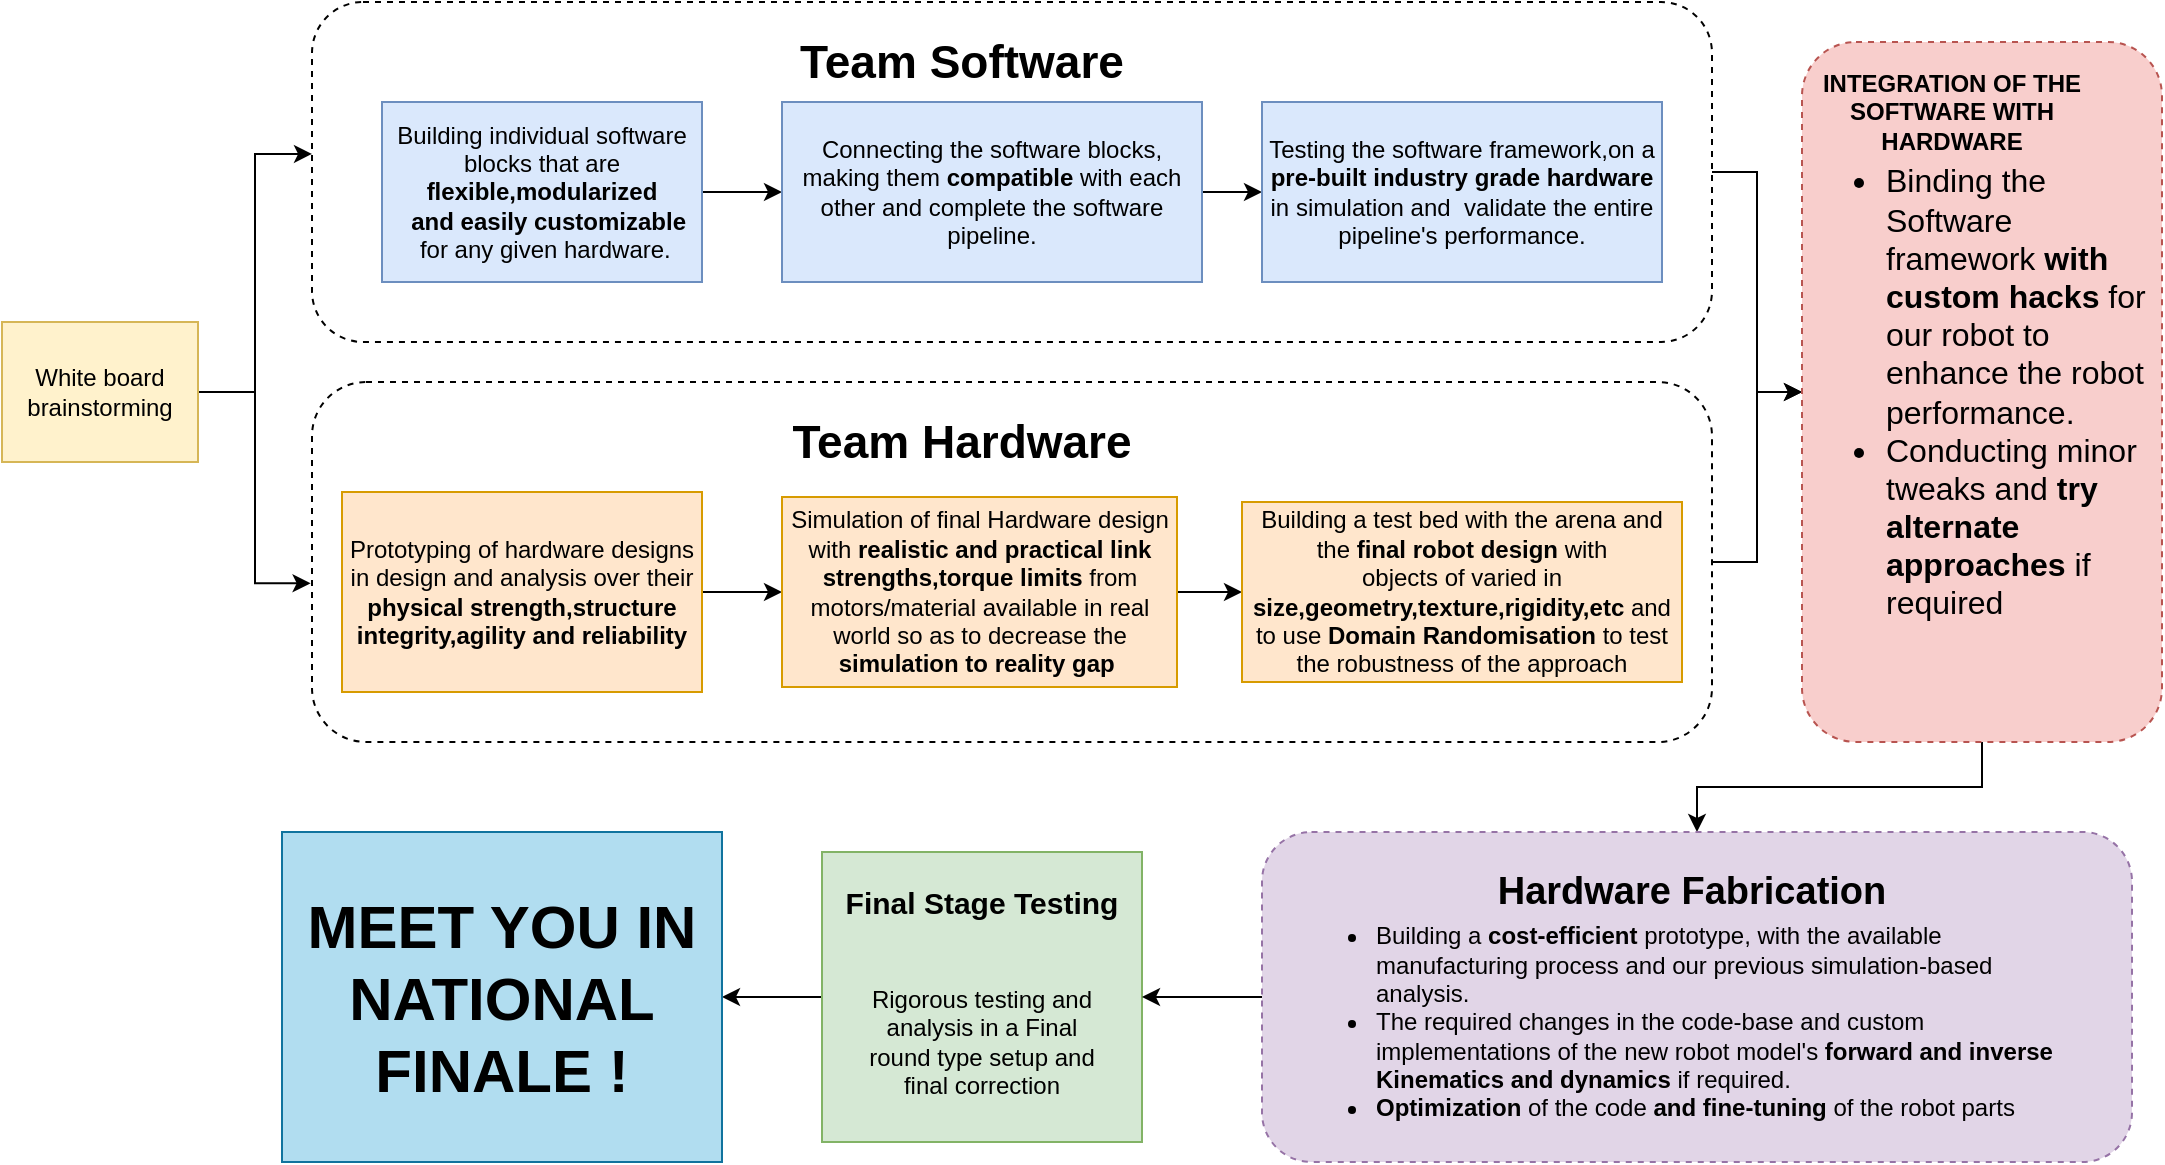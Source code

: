 <mxfile version="13.4.0" type="device"><diagram id="yeknmiMFz1ftUK5OzIbN" name="Page-1"><mxGraphModel dx="1355" dy="697" grid="1" gridSize="10" guides="1" tooltips="1" connect="1" arrows="1" fold="1" page="1" pageScale="1" pageWidth="1169" pageHeight="827" math="0" shadow="0"><root><mxCell id="0"/><mxCell id="1" parent="0"/><mxCell id="-9_1MIxF7ZeCqHkBmPlX-16" style="edgeStyle=orthogonalEdgeStyle;rounded=0;orthogonalLoop=1;jettySize=auto;html=1;entryX=0;entryY=0.447;entryDx=0;entryDy=0;entryPerimeter=0;" edge="1" parent="1" source="-9_1MIxF7ZeCqHkBmPlX-2" target="-9_1MIxF7ZeCqHkBmPlX-12"><mxGeometry relative="1" as="geometry"/></mxCell><mxCell id="-9_1MIxF7ZeCqHkBmPlX-17" style="edgeStyle=orthogonalEdgeStyle;rounded=0;orthogonalLoop=1;jettySize=auto;html=1;exitX=1;exitY=0.5;exitDx=0;exitDy=0;entryX=-0.001;entryY=0.559;entryDx=0;entryDy=0;entryPerimeter=0;" edge="1" parent="1" source="-9_1MIxF7ZeCqHkBmPlX-2" target="-9_1MIxF7ZeCqHkBmPlX-10"><mxGeometry relative="1" as="geometry"/></mxCell><mxCell id="-9_1MIxF7ZeCqHkBmPlX-2" value="White board brainstorming" style="rounded=0;whiteSpace=wrap;html=1;fillColor=#fff2cc;strokeColor=#d6b656;" vertex="1" parent="1"><mxGeometry x="80" y="180" width="98" height="70" as="geometry"/></mxCell><mxCell id="-9_1MIxF7ZeCqHkBmPlX-49" style="edgeStyle=orthogonalEdgeStyle;rounded=0;orthogonalLoop=1;jettySize=auto;html=1;entryX=0;entryY=0.5;entryDx=0;entryDy=0;" edge="1" parent="1" source="-9_1MIxF7ZeCqHkBmPlX-3" target="-9_1MIxF7ZeCqHkBmPlX-6"><mxGeometry relative="1" as="geometry"/></mxCell><mxCell id="-9_1MIxF7ZeCqHkBmPlX-3" value="Prototyping of hardware designs in design and analysis over their &lt;b&gt;physical strength,structure integrity,agility and reliability&lt;/b&gt;" style="rounded=0;whiteSpace=wrap;html=1;fillColor=#ffe6cc;strokeColor=#d79b00;" vertex="1" parent="1"><mxGeometry x="250" y="265" width="180" height="100" as="geometry"/></mxCell><mxCell id="-9_1MIxF7ZeCqHkBmPlX-45" style="edgeStyle=orthogonalEdgeStyle;rounded=0;orthogonalLoop=1;jettySize=auto;html=1;" edge="1" parent="1" source="-9_1MIxF7ZeCqHkBmPlX-4" target="-9_1MIxF7ZeCqHkBmPlX-5"><mxGeometry relative="1" as="geometry"/></mxCell><mxCell id="-9_1MIxF7ZeCqHkBmPlX-4" value="&lt;div&gt;&lt;span&gt;Building individual software blocks that are &lt;/span&gt;&lt;b&gt;flexible,modularized&lt;/b&gt;&lt;/div&gt;&lt;font style=&quot;font-size: 12px&quot;&gt;&lt;div&gt;&lt;b&gt;&amp;nbsp; and easily customizable&lt;/b&gt;&lt;/div&gt;&lt;b&gt;&amp;nbsp;&lt;/b&gt;for any given hardware.&lt;/font&gt;" style="rounded=0;whiteSpace=wrap;html=1;fillColor=#dae8fc;strokeColor=#6c8ebf;align=center;" vertex="1" parent="1"><mxGeometry x="270" y="70" width="160" height="90" as="geometry"/></mxCell><mxCell id="-9_1MIxF7ZeCqHkBmPlX-46" style="edgeStyle=orthogonalEdgeStyle;rounded=0;orthogonalLoop=1;jettySize=auto;html=1;" edge="1" parent="1" source="-9_1MIxF7ZeCqHkBmPlX-5" target="-9_1MIxF7ZeCqHkBmPlX-8"><mxGeometry relative="1" as="geometry"/></mxCell><mxCell id="-9_1MIxF7ZeCqHkBmPlX-5" value="Connecting the software blocks, making them &lt;b&gt;compatible &lt;/b&gt;with each other and complete the software pipeline." style="rounded=0;whiteSpace=wrap;html=1;fillColor=#dae8fc;strokeColor=#6c8ebf;" vertex="1" parent="1"><mxGeometry x="470" y="70" width="210" height="90" as="geometry"/></mxCell><mxCell id="-9_1MIxF7ZeCqHkBmPlX-50" style="edgeStyle=orthogonalEdgeStyle;rounded=0;orthogonalLoop=1;jettySize=auto;html=1;" edge="1" parent="1" source="-9_1MIxF7ZeCqHkBmPlX-6" target="-9_1MIxF7ZeCqHkBmPlX-9"><mxGeometry relative="1" as="geometry"/></mxCell><mxCell id="-9_1MIxF7ZeCqHkBmPlX-6" value="Simulation of final Hardware design with &lt;b&gt;realistic and practical link strengths,torque limits &lt;/b&gt;from motors/material available in real world so as to decrease the &lt;b&gt;simulation to reality gap&amp;nbsp;&lt;/b&gt;" style="rounded=0;whiteSpace=wrap;html=1;fillColor=#ffe6cc;strokeColor=#d79b00;" vertex="1" parent="1"><mxGeometry x="470" y="267.5" width="197.5" height="95" as="geometry"/></mxCell><mxCell id="-9_1MIxF7ZeCqHkBmPlX-8" value="Testing the software framework,on a &lt;b&gt;pre-built industry grade hardware&lt;/b&gt; in simulation and&amp;nbsp; validate the entire pipeline's performance." style="rounded=0;whiteSpace=wrap;html=1;fillColor=#dae8fc;strokeColor=#6c8ebf;" vertex="1" parent="1"><mxGeometry x="710" y="70" width="200" height="90" as="geometry"/></mxCell><mxCell id="-9_1MIxF7ZeCqHkBmPlX-9" value="Building a test bed with the arena and the &lt;b&gt;final robot design&lt;/b&gt; with &lt;br&gt;objects of varied in &lt;b&gt;size,geometry,texture,rigidity,etc&lt;/b&gt; and to use &lt;b&gt;Domain Randomisation&lt;/b&gt; to test the robustness of the approach" style="rounded=0;whiteSpace=wrap;html=1;fillColor=#ffe6cc;strokeColor=#d79b00;" vertex="1" parent="1"><mxGeometry x="700" y="270" width="220" height="90" as="geometry"/></mxCell><mxCell id="-9_1MIxF7ZeCqHkBmPlX-22" style="edgeStyle=orthogonalEdgeStyle;rounded=0;orthogonalLoop=1;jettySize=auto;html=1;exitX=1;exitY=0.5;exitDx=0;exitDy=0;entryX=0;entryY=0.5;entryDx=0;entryDy=0;" edge="1" parent="1" source="-9_1MIxF7ZeCqHkBmPlX-10" target="-9_1MIxF7ZeCqHkBmPlX-19"><mxGeometry relative="1" as="geometry"/></mxCell><mxCell id="-9_1MIxF7ZeCqHkBmPlX-10" value="" style="rounded=1;whiteSpace=wrap;html=1;dashed=1;fillColor=none;" vertex="1" parent="1"><mxGeometry x="235" y="210" width="700" height="180" as="geometry"/></mxCell><mxCell id="-9_1MIxF7ZeCqHkBmPlX-51" style="edgeStyle=orthogonalEdgeStyle;rounded=0;orthogonalLoop=1;jettySize=auto;html=1;entryX=0;entryY=0.5;entryDx=0;entryDy=0;" edge="1" parent="1" source="-9_1MIxF7ZeCqHkBmPlX-12" target="-9_1MIxF7ZeCqHkBmPlX-19"><mxGeometry relative="1" as="geometry"/></mxCell><mxCell id="-9_1MIxF7ZeCqHkBmPlX-12" value="" style="rounded=1;whiteSpace=wrap;html=1;dashed=1;fillColor=none;" vertex="1" parent="1"><mxGeometry x="235" y="20" width="700" height="170" as="geometry"/></mxCell><mxCell id="-9_1MIxF7ZeCqHkBmPlX-14" value="&lt;font style=&quot;font-size: 23px&quot;&gt;&lt;b&gt;Team Software&lt;/b&gt;&lt;/font&gt;" style="text;html=1;strokeColor=none;fillColor=none;align=center;verticalAlign=middle;whiteSpace=wrap;rounded=0;dashed=1;" vertex="1" parent="1"><mxGeometry x="370" y="40" width="380" height="20" as="geometry"/></mxCell><mxCell id="-9_1MIxF7ZeCqHkBmPlX-15" value="&lt;font style=&quot;font-size: 23px&quot;&gt;&lt;b&gt;Team Hardware&lt;/b&gt;&lt;/font&gt;" style="text;html=1;strokeColor=none;fillColor=none;align=center;verticalAlign=middle;whiteSpace=wrap;rounded=0;dashed=1;" vertex="1" parent="1"><mxGeometry x="370" y="230" width="380" height="20" as="geometry"/></mxCell><mxCell id="-9_1MIxF7ZeCqHkBmPlX-26" style="edgeStyle=orthogonalEdgeStyle;rounded=0;orthogonalLoop=1;jettySize=auto;html=1;entryX=0.5;entryY=0;entryDx=0;entryDy=0;" edge="1" parent="1" source="-9_1MIxF7ZeCqHkBmPlX-19" target="-9_1MIxF7ZeCqHkBmPlX-25"><mxGeometry relative="1" as="geometry"/></mxCell><mxCell id="-9_1MIxF7ZeCqHkBmPlX-19" value="&lt;ul style=&quot;font-size: 16px&quot;&gt;&lt;li&gt;Binding the Software framework&lt;b&gt; with custom hacks&lt;/b&gt; for our robot to enhance the robot performance.&lt;/li&gt;&lt;li&gt;Conducting minor tweaks and&lt;b&gt; try alternate approaches&lt;/b&gt; if required&lt;/li&gt;&lt;/ul&gt;" style="rounded=1;whiteSpace=wrap;html=1;dashed=1;fillColor=#f8cecc;align=left;strokeColor=#b85450;" vertex="1" parent="1"><mxGeometry x="980" y="40" width="180" height="350" as="geometry"/></mxCell><mxCell id="-9_1MIxF7ZeCqHkBmPlX-20" value="&lt;b&gt;INTEGRATION OF THE SOFTWARE WITH HARDWARE&lt;/b&gt;" style="text;html=1;strokeColor=none;fillColor=none;align=center;verticalAlign=middle;whiteSpace=wrap;rounded=0;dashed=1;" vertex="1" parent="1"><mxGeometry x="980" y="50" width="150" height="50" as="geometry"/></mxCell><mxCell id="-9_1MIxF7ZeCqHkBmPlX-25" value="" style="rounded=1;whiteSpace=wrap;html=1;dashed=1;fillColor=#e1d5e7;strokeColor=#9673a6;" vertex="1" parent="1"><mxGeometry x="710" y="435" width="435" height="165" as="geometry"/></mxCell><mxCell id="-9_1MIxF7ZeCqHkBmPlX-27" value="&lt;b&gt;&lt;font style=&quot;font-size: 19px&quot;&gt;Hardware Fabrication&lt;/font&gt;&lt;/b&gt;" style="text;html=1;strokeColor=none;fillColor=none;align=center;verticalAlign=middle;whiteSpace=wrap;rounded=0;dashed=1;" vertex="1" parent="1"><mxGeometry x="765" y="455" width="320" height="20" as="geometry"/></mxCell><mxCell id="-9_1MIxF7ZeCqHkBmPlX-41" style="edgeStyle=orthogonalEdgeStyle;rounded=0;orthogonalLoop=1;jettySize=auto;html=1;entryX=1;entryY=0.5;entryDx=0;entryDy=0;" edge="1" parent="1" source="-9_1MIxF7ZeCqHkBmPlX-29" target="-9_1MIxF7ZeCqHkBmPlX-39"><mxGeometry relative="1" as="geometry"/></mxCell><mxCell id="-9_1MIxF7ZeCqHkBmPlX-29" value="&lt;b&gt;&lt;font style=&quot;font-size: 16px&quot;&gt;&lt;br&gt;&lt;/font&gt;&lt;/b&gt;" style="rounded=0;whiteSpace=wrap;html=1;fillColor=#d5e8d4;strokeColor=#82b366;" vertex="1" parent="1"><mxGeometry x="490" y="445" width="160" height="145" as="geometry"/></mxCell><mxCell id="-9_1MIxF7ZeCqHkBmPlX-30" value="&lt;b&gt;&lt;font style=&quot;font-size: 15px&quot;&gt;Final Stage Testing&lt;/font&gt;&lt;/b&gt;" style="text;html=1;strokeColor=none;fillColor=none;align=center;verticalAlign=middle;whiteSpace=wrap;rounded=0;" vertex="1" parent="1"><mxGeometry x="500" y="455" width="140" height="30" as="geometry"/></mxCell><mxCell id="-9_1MIxF7ZeCqHkBmPlX-32" value="Rigorous testing and analysis in a Final round type setup and final correction" style="text;html=1;strokeColor=none;fillColor=none;align=center;verticalAlign=middle;whiteSpace=wrap;rounded=0;" vertex="1" parent="1"><mxGeometry x="510" y="500" width="120" height="80" as="geometry"/></mxCell><mxCell id="-9_1MIxF7ZeCqHkBmPlX-36" value="&lt;ul&gt;&lt;li&gt;Building a &lt;b&gt;cost-efficient &lt;/b&gt;prototype, with the available manufacturing process and our previous simulation-based analysis.&lt;/li&gt;&lt;li&gt;The required changes in the code-base and custom implementations of the new robot model's &lt;b&gt;forward and inverse Kinematics and dynamics &lt;/b&gt;if required.&lt;/li&gt;&lt;li&gt;&lt;b&gt;Optimization &lt;/b&gt;of the code&lt;b&gt; and fine-tuning &lt;/b&gt;of the robot parts&lt;/li&gt;&lt;/ul&gt;" style="text;html=1;strokeColor=none;fillColor=none;align=left;verticalAlign=middle;whiteSpace=wrap;rounded=0;" vertex="1" parent="1"><mxGeometry x="725" y="475" width="400" height="110" as="geometry"/></mxCell><mxCell id="-9_1MIxF7ZeCqHkBmPlX-39" value="&lt;font style=&quot;font-size: 30px&quot;&gt;&lt;b&gt;MEET YOU IN NATIONAL FINALE !&lt;/b&gt;&lt;/font&gt;" style="rounded=0;whiteSpace=wrap;html=1;fillColor=#b1ddf0;strokeColor=#10739e;" vertex="1" parent="1"><mxGeometry x="220" y="435" width="220" height="165" as="geometry"/></mxCell><mxCell id="-9_1MIxF7ZeCqHkBmPlX-54" value="" style="endArrow=classic;html=1;exitX=0;exitY=0.5;exitDx=0;exitDy=0;entryX=1;entryY=0.5;entryDx=0;entryDy=0;" edge="1" parent="1" source="-9_1MIxF7ZeCqHkBmPlX-25" target="-9_1MIxF7ZeCqHkBmPlX-29"><mxGeometry width="50" height="50" relative="1" as="geometry"><mxPoint x="560" y="440" as="sourcePoint"/><mxPoint x="610" y="390" as="targetPoint"/></mxGeometry></mxCell></root></mxGraphModel></diagram></mxfile>